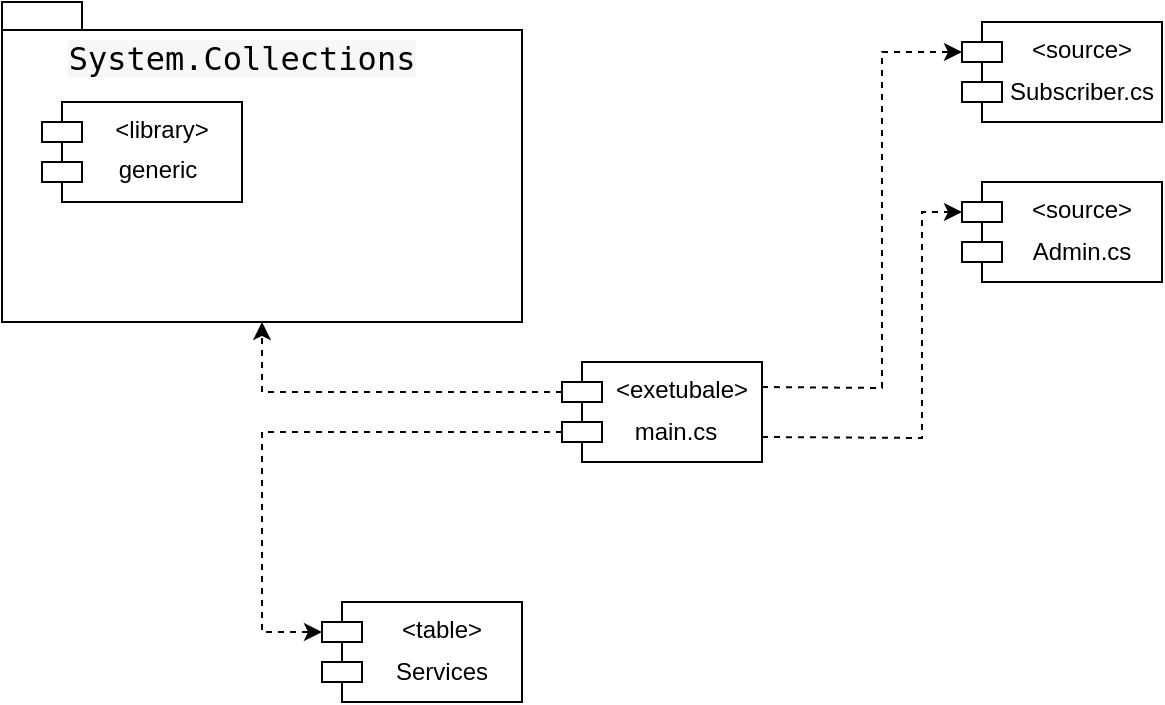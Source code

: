 <mxfile version="20.5.3" type="device"><diagram id="cxQe2KlwwR3b15Lg-WEl" name="Страница 1"><mxGraphModel dx="1159" dy="539" grid="1" gridSize="10" guides="1" tooltips="1" connect="1" arrows="1" fold="1" page="1" pageScale="1" pageWidth="827" pageHeight="1169" math="0" shadow="0"><root><mxCell id="0"/><mxCell id="1" parent="0"/><mxCell id="Pwo6gzGjETUI0s7-le9C-1" value="" style="shape=folder;fontStyle=1;spacingTop=10;tabWidth=40;tabHeight=14;tabPosition=left;html=1;" vertex="1" parent="1"><mxGeometry x="80" y="10" width="260" height="160" as="geometry"/></mxCell><mxCell id="Pwo6gzGjETUI0s7-le9C-2" value="&lt;exetubale&gt;&#10;" style="shape=module;align=left;spacingLeft=20;align=center;verticalAlign=top;" vertex="1" parent="1"><mxGeometry x="360" y="190" width="100" height="50" as="geometry"/></mxCell><mxCell id="Pwo6gzGjETUI0s7-le9C-4" value="" style="endArrow=classic;html=1;rounded=0;dashed=1;exitX=0;exitY=0;exitDx=0;exitDy=15;exitPerimeter=0;entryX=0.5;entryY=1;entryDx=0;entryDy=0;entryPerimeter=0;" edge="1" parent="1" source="Pwo6gzGjETUI0s7-le9C-2" target="Pwo6gzGjETUI0s7-le9C-1"><mxGeometry width="50" height="50" relative="1" as="geometry"><mxPoint x="250" y="190" as="sourcePoint"/><mxPoint x="300" y="140" as="targetPoint"/><Array as="points"><mxPoint x="210" y="205"/></Array></mxGeometry></mxCell><mxCell id="Pwo6gzGjETUI0s7-le9C-5" value="main.cs" style="text;html=1;strokeColor=none;fillColor=none;align=center;verticalAlign=middle;whiteSpace=wrap;rounded=0;" vertex="1" parent="1"><mxGeometry x="384" y="210" width="66" height="30" as="geometry"/></mxCell><mxCell id="Pwo6gzGjETUI0s7-le9C-8" value="&lt;source&gt;" style="shape=module;align=left;spacingLeft=20;align=center;verticalAlign=top;" vertex="1" parent="1"><mxGeometry x="560" y="20" width="100" height="50" as="geometry"/></mxCell><mxCell id="Pwo6gzGjETUI0s7-le9C-9" value="&lt;source&gt;" style="shape=module;align=left;spacingLeft=20;align=center;verticalAlign=top;" vertex="1" parent="1"><mxGeometry x="560" y="100" width="100" height="50" as="geometry"/></mxCell><mxCell id="Pwo6gzGjETUI0s7-le9C-10" value="&lt;table&gt;" style="shape=module;align=left;spacingLeft=20;align=center;verticalAlign=top;" vertex="1" parent="1"><mxGeometry x="240" y="310" width="100" height="50" as="geometry"/></mxCell><mxCell id="Pwo6gzGjETUI0s7-le9C-11" value="Subscriber.cs" style="text;html=1;strokeColor=none;fillColor=none;align=center;verticalAlign=middle;whiteSpace=wrap;rounded=0;" vertex="1" parent="1"><mxGeometry x="590" y="40" width="60" height="30" as="geometry"/></mxCell><mxCell id="Pwo6gzGjETUI0s7-le9C-12" value="Admin.cs" style="text;html=1;strokeColor=none;fillColor=none;align=center;verticalAlign=middle;whiteSpace=wrap;rounded=0;" vertex="1" parent="1"><mxGeometry x="590" y="120" width="60" height="30" as="geometry"/></mxCell><mxCell id="Pwo6gzGjETUI0s7-le9C-13" value="Services" style="text;html=1;strokeColor=none;fillColor=none;align=center;verticalAlign=middle;whiteSpace=wrap;rounded=0;" vertex="1" parent="1"><mxGeometry x="270" y="330" width="60" height="30" as="geometry"/></mxCell><mxCell id="Pwo6gzGjETUI0s7-le9C-15" value="" style="endArrow=classic;html=1;rounded=0;dashed=1;entryX=0;entryY=0;entryDx=0;entryDy=15;entryPerimeter=0;exitX=0;exitY=0;exitDx=0;exitDy=35;exitPerimeter=0;" edge="1" parent="1" source="Pwo6gzGjETUI0s7-le9C-2" target="Pwo6gzGjETUI0s7-le9C-10"><mxGeometry width="50" height="50" relative="1" as="geometry"><mxPoint x="350" y="230" as="sourcePoint"/><mxPoint x="220" y="180" as="targetPoint"/><Array as="points"><mxPoint x="210" y="225"/><mxPoint x="210" y="325"/></Array></mxGeometry></mxCell><mxCell id="Pwo6gzGjETUI0s7-le9C-16" value="" style="endArrow=classic;html=1;rounded=0;dashed=1;exitX=1;exitY=0.25;exitDx=0;exitDy=0;entryX=0;entryY=0;entryDx=0;entryDy=15;entryPerimeter=0;" edge="1" parent="1" source="Pwo6gzGjETUI0s7-le9C-2" target="Pwo6gzGjETUI0s7-le9C-8"><mxGeometry width="50" height="50" relative="1" as="geometry"><mxPoint x="530" y="105" as="sourcePoint"/><mxPoint x="380" y="70" as="targetPoint"/><Array as="points"><mxPoint x="520" y="203"/><mxPoint x="520" y="35"/></Array></mxGeometry></mxCell><mxCell id="Pwo6gzGjETUI0s7-le9C-17" value="" style="endArrow=classic;html=1;rounded=0;dashed=1;exitX=1;exitY=0.75;exitDx=0;exitDy=0;entryX=0;entryY=0;entryDx=0;entryDy=15;entryPerimeter=0;" edge="1" parent="1" source="Pwo6gzGjETUI0s7-le9C-2" target="Pwo6gzGjETUI0s7-le9C-9"><mxGeometry width="50" height="50" relative="1" as="geometry"><mxPoint x="530" y="155" as="sourcePoint"/><mxPoint x="380" y="120" as="targetPoint"/><Array as="points"><mxPoint x="540" y="228"/><mxPoint x="540" y="115"/></Array></mxGeometry></mxCell><mxCell id="Pwo6gzGjETUI0s7-le9C-18" value="" style="group" vertex="1" connectable="0" parent="1"><mxGeometry x="100" y="60" width="100" height="50" as="geometry"/></mxCell><mxCell id="Pwo6gzGjETUI0s7-le9C-6" value="&lt;library&gt;" style="shape=module;align=left;spacingLeft=20;align=center;verticalAlign=top;" vertex="1" parent="Pwo6gzGjETUI0s7-le9C-18"><mxGeometry width="100" height="50" as="geometry"/></mxCell><mxCell id="Pwo6gzGjETUI0s7-le9C-7" value="generic" style="text;html=1;strokeColor=none;fillColor=none;align=center;verticalAlign=middle;whiteSpace=wrap;rounded=0;spacingTop=7;spacingLeft=-4;" vertex="1" parent="Pwo6gzGjETUI0s7-le9C-18"><mxGeometry x="20" y="10" width="80" height="40" as="geometry"/></mxCell><mxCell id="Pwo6gzGjETUI0s7-le9C-19" value="&#10;&lt;span style=&quot;color: rgb(0, 0, 0); font-family: monospace; font-size: 16px; font-style: normal; font-variant-ligatures: normal; font-variant-caps: normal; font-weight: 400; letter-spacing: normal; orphans: 2; text-align: start; text-indent: 0px; text-transform: none; widows: 2; word-spacing: 0px; -webkit-text-stroke-width: 0px; background-color: rgb(247, 247, 250); text-decoration-thickness: initial; text-decoration-style: initial; text-decoration-color: initial; float: none; display: inline !important;&quot;&gt;System.Collections&lt;/span&gt;&#10;&#10;" style="text;html=1;strokeColor=none;fillColor=none;align=center;verticalAlign=middle;whiteSpace=wrap;rounded=0;" vertex="1" parent="1"><mxGeometry x="170" y="30" width="60" height="30" as="geometry"/></mxCell></root></mxGraphModel></diagram></mxfile>